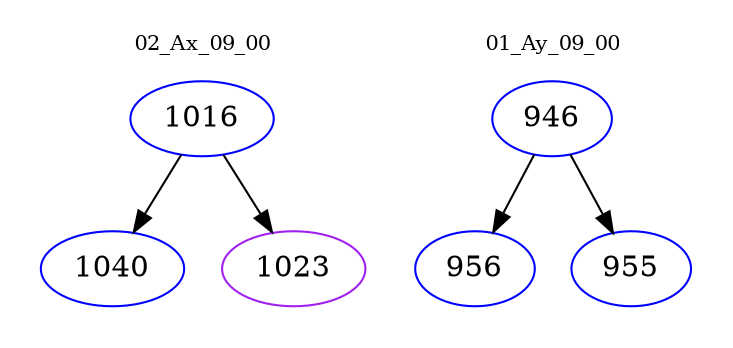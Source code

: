 digraph{
subgraph cluster_0 {
color = white
label = "02_Ax_09_00";
fontsize=10;
T0_1016 [label="1016", color="blue"]
T0_1016 -> T0_1040 [color="black"]
T0_1040 [label="1040", color="blue"]
T0_1016 -> T0_1023 [color="black"]
T0_1023 [label="1023", color="purple"]
}
subgraph cluster_1 {
color = white
label = "01_Ay_09_00";
fontsize=10;
T1_946 [label="946", color="blue"]
T1_946 -> T1_956 [color="black"]
T1_956 [label="956", color="blue"]
T1_946 -> T1_955 [color="black"]
T1_955 [label="955", color="blue"]
}
}
